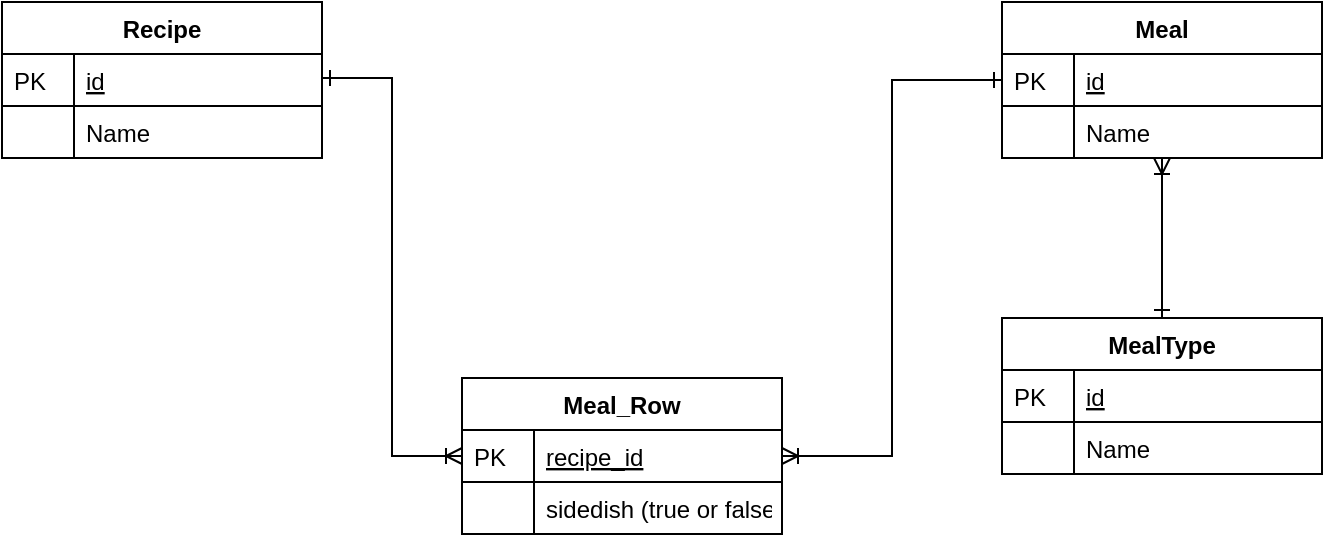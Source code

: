 <mxfile version="12.7.4"><diagram id="C5RBs43oDa-KdzZeNtuy" name="Page-1"><mxGraphModel dx="1379" dy="725" grid="1" gridSize="10" guides="1" tooltips="1" connect="1" arrows="1" fold="1" page="1" pageScale="1" pageWidth="827" pageHeight="1169" math="0" shadow="0"><root><mxCell id="WIyWlLk6GJQsqaUBKTNV-0"/><mxCell id="WIyWlLk6GJQsqaUBKTNV-1" parent="WIyWlLk6GJQsqaUBKTNV-0"/><mxCell id="zkfFHV4jXpPFQw0GAbJ--51" value="Recipe" style="swimlane;fontStyle=1;childLayout=stackLayout;horizontal=1;startSize=26;horizontalStack=0;resizeParent=1;resizeLast=0;collapsible=1;marginBottom=0;rounded=0;shadow=0;strokeWidth=1;" parent="WIyWlLk6GJQsqaUBKTNV-1" vertex="1"><mxGeometry x="30" y="72" width="160" height="78" as="geometry"><mxRectangle x="20" y="80" width="160" height="26" as="alternateBounds"/></mxGeometry></mxCell><mxCell id="zkfFHV4jXpPFQw0GAbJ--52" value="id" style="shape=partialRectangle;top=0;left=0;right=0;bottom=1;align=left;verticalAlign=top;fillColor=none;spacingLeft=40;spacingRight=4;overflow=hidden;rotatable=0;points=[[0,0.5],[1,0.5]];portConstraint=eastwest;dropTarget=0;rounded=0;shadow=0;strokeWidth=1;fontStyle=4" parent="zkfFHV4jXpPFQw0GAbJ--51" vertex="1"><mxGeometry y="26" width="160" height="26" as="geometry"/></mxCell><mxCell id="zkfFHV4jXpPFQw0GAbJ--53" value="PK" style="shape=partialRectangle;top=0;left=0;bottom=0;fillColor=none;align=left;verticalAlign=top;spacingLeft=4;spacingRight=4;overflow=hidden;rotatable=0;points=[];portConstraint=eastwest;part=1;" parent="zkfFHV4jXpPFQw0GAbJ--52" vertex="1" connectable="0"><mxGeometry width="36" height="26" as="geometry"/></mxCell><mxCell id="zkfFHV4jXpPFQw0GAbJ--54" value="Name" style="shape=partialRectangle;top=0;left=0;right=0;bottom=0;align=left;verticalAlign=top;fillColor=none;spacingLeft=40;spacingRight=4;overflow=hidden;rotatable=0;points=[[0,0.5],[1,0.5]];portConstraint=eastwest;dropTarget=0;rounded=0;shadow=0;strokeWidth=1;" parent="zkfFHV4jXpPFQw0GAbJ--51" vertex="1"><mxGeometry y="52" width="160" height="26" as="geometry"/></mxCell><mxCell id="zkfFHV4jXpPFQw0GAbJ--55" value="" style="shape=partialRectangle;top=0;left=0;bottom=0;fillColor=none;align=left;verticalAlign=top;spacingLeft=4;spacingRight=4;overflow=hidden;rotatable=0;points=[];portConstraint=eastwest;part=1;" parent="zkfFHV4jXpPFQw0GAbJ--54" vertex="1" connectable="0"><mxGeometry width="36" height="26" as="geometry"/></mxCell><mxCell id="_PaEGB5kUkblYD8nHax9-45" value="" style="edgeStyle=orthogonalEdgeStyle;rounded=0;orthogonalLoop=1;jettySize=auto;html=1;startArrow=ERoneToMany;startFill=0;endArrow=ERone;endFill=0;" parent="WIyWlLk6GJQsqaUBKTNV-1" source="_PaEGB5kUkblYD8nHax9-6" target="_PaEGB5kUkblYD8nHax9-40" edge="1"><mxGeometry relative="1" as="geometry"/></mxCell><mxCell id="_PaEGB5kUkblYD8nHax9-6" value="Meal" style="swimlane;fontStyle=1;childLayout=stackLayout;horizontal=1;startSize=26;horizontalStack=0;resizeParent=1;resizeLast=0;collapsible=1;marginBottom=0;rounded=0;shadow=0;strokeWidth=1;" parent="WIyWlLk6GJQsqaUBKTNV-1" vertex="1"><mxGeometry x="530" y="72" width="160" height="78" as="geometry"><mxRectangle x="20" y="80" width="160" height="26" as="alternateBounds"/></mxGeometry></mxCell><mxCell id="_PaEGB5kUkblYD8nHax9-7" value="id" style="shape=partialRectangle;top=0;left=0;right=0;bottom=1;align=left;verticalAlign=top;fillColor=none;spacingLeft=40;spacingRight=4;overflow=hidden;rotatable=0;points=[[0,0.5],[1,0.5]];portConstraint=eastwest;dropTarget=0;rounded=0;shadow=0;strokeWidth=1;fontStyle=4" parent="_PaEGB5kUkblYD8nHax9-6" vertex="1"><mxGeometry y="26" width="160" height="26" as="geometry"/></mxCell><mxCell id="_PaEGB5kUkblYD8nHax9-8" value="PK" style="shape=partialRectangle;top=0;left=0;bottom=0;fillColor=none;align=left;verticalAlign=top;spacingLeft=4;spacingRight=4;overflow=hidden;rotatable=0;points=[];portConstraint=eastwest;part=1;" parent="_PaEGB5kUkblYD8nHax9-7" vertex="1" connectable="0"><mxGeometry width="36" height="26" as="geometry"/></mxCell><mxCell id="_PaEGB5kUkblYD8nHax9-9" value="Name" style="shape=partialRectangle;top=0;left=0;right=0;bottom=0;align=left;verticalAlign=top;fillColor=none;spacingLeft=40;spacingRight=4;overflow=hidden;rotatable=0;points=[[0,0.5],[1,0.5]];portConstraint=eastwest;dropTarget=0;rounded=0;shadow=0;strokeWidth=1;" parent="_PaEGB5kUkblYD8nHax9-6" vertex="1"><mxGeometry y="52" width="160" height="26" as="geometry"/></mxCell><mxCell id="_PaEGB5kUkblYD8nHax9-10" value="" style="shape=partialRectangle;top=0;left=0;bottom=0;fillColor=none;align=left;verticalAlign=top;spacingLeft=4;spacingRight=4;overflow=hidden;rotatable=0;points=[];portConstraint=eastwest;part=1;" parent="_PaEGB5kUkblYD8nHax9-9" vertex="1" connectable="0"><mxGeometry width="36" height="26" as="geometry"/></mxCell><mxCell id="_PaEGB5kUkblYD8nHax9-40" value="MealType" style="swimlane;fontStyle=1;childLayout=stackLayout;horizontal=1;startSize=26;horizontalStack=0;resizeParent=1;resizeLast=0;collapsible=1;marginBottom=0;rounded=0;shadow=0;strokeWidth=1;" parent="WIyWlLk6GJQsqaUBKTNV-1" vertex="1"><mxGeometry x="530" y="230" width="160" height="78" as="geometry"><mxRectangle x="20" y="80" width="160" height="26" as="alternateBounds"/></mxGeometry></mxCell><mxCell id="_PaEGB5kUkblYD8nHax9-41" value="id" style="shape=partialRectangle;top=0;left=0;right=0;bottom=1;align=left;verticalAlign=top;fillColor=none;spacingLeft=40;spacingRight=4;overflow=hidden;rotatable=0;points=[[0,0.5],[1,0.5]];portConstraint=eastwest;dropTarget=0;rounded=0;shadow=0;strokeWidth=1;fontStyle=4" parent="_PaEGB5kUkblYD8nHax9-40" vertex="1"><mxGeometry y="26" width="160" height="26" as="geometry"/></mxCell><mxCell id="_PaEGB5kUkblYD8nHax9-42" value="PK" style="shape=partialRectangle;top=0;left=0;bottom=0;fillColor=none;align=left;verticalAlign=top;spacingLeft=4;spacingRight=4;overflow=hidden;rotatable=0;points=[];portConstraint=eastwest;part=1;" parent="_PaEGB5kUkblYD8nHax9-41" vertex="1" connectable="0"><mxGeometry width="36" height="26" as="geometry"/></mxCell><mxCell id="_PaEGB5kUkblYD8nHax9-43" value="Name" style="shape=partialRectangle;top=0;left=0;right=0;bottom=0;align=left;verticalAlign=top;fillColor=none;spacingLeft=40;spacingRight=4;overflow=hidden;rotatable=0;points=[[0,0.5],[1,0.5]];portConstraint=eastwest;dropTarget=0;rounded=0;shadow=0;strokeWidth=1;" parent="_PaEGB5kUkblYD8nHax9-40" vertex="1"><mxGeometry y="52" width="160" height="26" as="geometry"/></mxCell><mxCell id="_PaEGB5kUkblYD8nHax9-44" value="" style="shape=partialRectangle;top=0;left=0;bottom=0;fillColor=none;align=left;verticalAlign=top;spacingLeft=4;spacingRight=4;overflow=hidden;rotatable=0;points=[];portConstraint=eastwest;part=1;" parent="_PaEGB5kUkblYD8nHax9-43" vertex="1" connectable="0"><mxGeometry width="36" height="26" as="geometry"/></mxCell><mxCell id="_PaEGB5kUkblYD8nHax9-17" style="edgeStyle=orthogonalEdgeStyle;rounded=0;orthogonalLoop=1;jettySize=auto;html=1;exitX=0;exitY=0.5;exitDx=0;exitDy=0;entryX=1;entryY=0.5;entryDx=0;entryDy=0;startArrow=ERone;startFill=0;endArrow=ERoneToMany;endFill=0;" parent="WIyWlLk6GJQsqaUBKTNV-1" source="_PaEGB5kUkblYD8nHax9-7" target="_PaEGB5kUkblYD8nHax9-24" edge="1"><mxGeometry relative="1" as="geometry"><mxPoint x="440" y="111" as="targetPoint"/></mxGeometry></mxCell><mxCell id="_PaEGB5kUkblYD8nHax9-23" value="Meal_Row" style="swimlane;fontStyle=1;childLayout=stackLayout;horizontal=1;startSize=26;horizontalStack=0;resizeParent=1;resizeLast=0;collapsible=1;marginBottom=0;rounded=0;shadow=0;strokeWidth=1;" parent="WIyWlLk6GJQsqaUBKTNV-1" vertex="1"><mxGeometry x="260" y="260" width="160" height="78" as="geometry"><mxRectangle x="20" y="80" width="160" height="26" as="alternateBounds"/></mxGeometry></mxCell><mxCell id="_PaEGB5kUkblYD8nHax9-24" value="recipe_id" style="shape=partialRectangle;top=0;left=0;right=0;bottom=1;align=left;verticalAlign=top;fillColor=none;spacingLeft=40;spacingRight=4;overflow=hidden;rotatable=0;points=[[0,0.5],[1,0.5]];portConstraint=eastwest;dropTarget=0;rounded=0;shadow=0;strokeWidth=1;fontStyle=4" parent="_PaEGB5kUkblYD8nHax9-23" vertex="1"><mxGeometry y="26" width="160" height="26" as="geometry"/></mxCell><mxCell id="_PaEGB5kUkblYD8nHax9-25" value="PK" style="shape=partialRectangle;top=0;left=0;bottom=0;fillColor=none;align=left;verticalAlign=top;spacingLeft=4;spacingRight=4;overflow=hidden;rotatable=0;points=[];portConstraint=eastwest;part=1;" parent="_PaEGB5kUkblYD8nHax9-24" vertex="1" connectable="0"><mxGeometry width="36" height="26" as="geometry"/></mxCell><mxCell id="_PaEGB5kUkblYD8nHax9-26" value="sidedish (true or false)" style="shape=partialRectangle;top=0;left=0;right=0;bottom=0;align=left;verticalAlign=top;fillColor=none;spacingLeft=40;spacingRight=4;overflow=hidden;rotatable=0;points=[[0,0.5],[1,0.5]];portConstraint=eastwest;dropTarget=0;rounded=0;shadow=0;strokeWidth=1;" parent="_PaEGB5kUkblYD8nHax9-23" vertex="1"><mxGeometry y="52" width="160" height="26" as="geometry"/></mxCell><mxCell id="_PaEGB5kUkblYD8nHax9-27" value="" style="shape=partialRectangle;top=0;left=0;bottom=0;fillColor=none;align=left;verticalAlign=top;spacingLeft=4;spacingRight=4;overflow=hidden;rotatable=0;points=[];portConstraint=eastwest;part=1;" parent="_PaEGB5kUkblYD8nHax9-26" vertex="1" connectable="0"><mxGeometry width="36" height="26" as="geometry"/></mxCell><mxCell id="_PaEGB5kUkblYD8nHax9-28" style="edgeStyle=orthogonalEdgeStyle;rounded=0;orthogonalLoop=1;jettySize=auto;html=1;startArrow=ERone;startFill=0;endArrow=ERoneToMany;endFill=0;" parent="WIyWlLk6GJQsqaUBKTNV-1" target="_PaEGB5kUkblYD8nHax9-24" edge="1"><mxGeometry relative="1" as="geometry"><mxPoint x="190" y="110" as="sourcePoint"/><Array as="points"><mxPoint x="190" y="110"/><mxPoint x="225" y="110"/><mxPoint x="225" y="299"/></Array></mxGeometry></mxCell></root></mxGraphModel></diagram></mxfile>